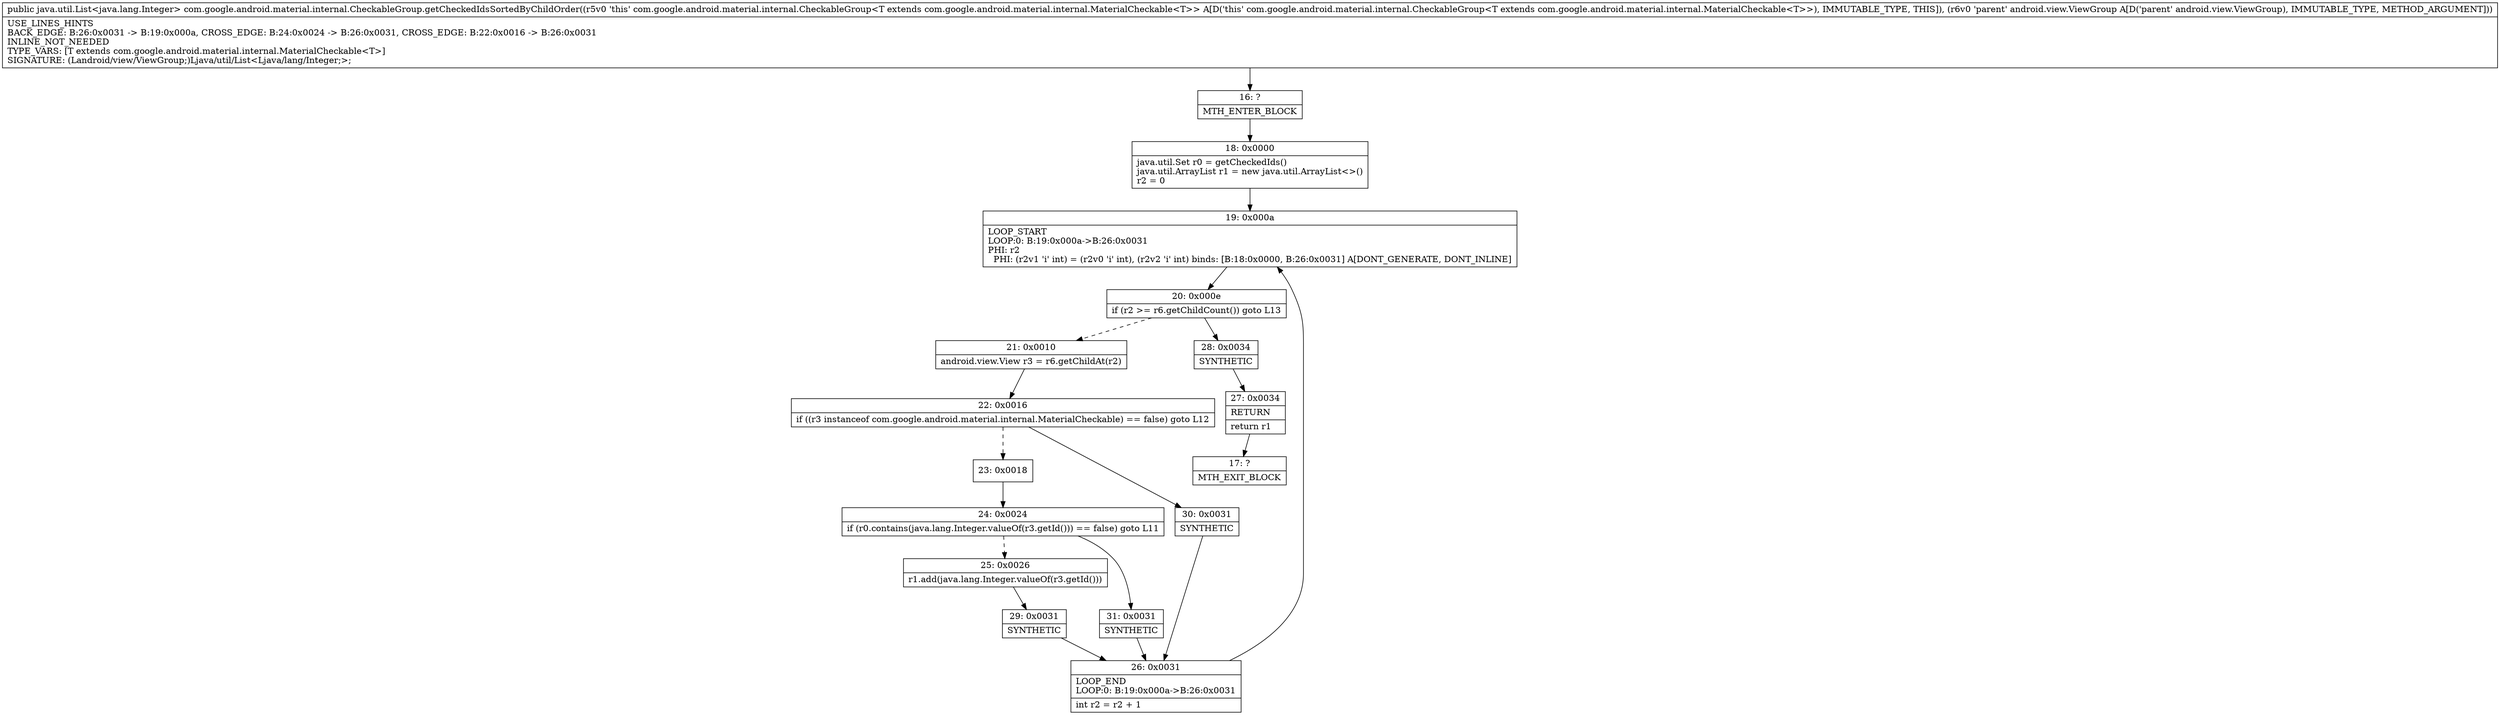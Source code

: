 digraph "CFG forcom.google.android.material.internal.CheckableGroup.getCheckedIdsSortedByChildOrder(Landroid\/view\/ViewGroup;)Ljava\/util\/List;" {
Node_16 [shape=record,label="{16\:\ ?|MTH_ENTER_BLOCK\l}"];
Node_18 [shape=record,label="{18\:\ 0x0000|java.util.Set r0 = getCheckedIds()\ljava.util.ArrayList r1 = new java.util.ArrayList\<\>()\lr2 = 0\l}"];
Node_19 [shape=record,label="{19\:\ 0x000a|LOOP_START\lLOOP:0: B:19:0x000a\-\>B:26:0x0031\lPHI: r2 \l  PHI: (r2v1 'i' int) = (r2v0 'i' int), (r2v2 'i' int) binds: [B:18:0x0000, B:26:0x0031] A[DONT_GENERATE, DONT_INLINE]\l}"];
Node_20 [shape=record,label="{20\:\ 0x000e|if (r2 \>= r6.getChildCount()) goto L13\l}"];
Node_21 [shape=record,label="{21\:\ 0x0010|android.view.View r3 = r6.getChildAt(r2)\l}"];
Node_22 [shape=record,label="{22\:\ 0x0016|if ((r3 instanceof com.google.android.material.internal.MaterialCheckable) == false) goto L12\l}"];
Node_23 [shape=record,label="{23\:\ 0x0018}"];
Node_24 [shape=record,label="{24\:\ 0x0024|if (r0.contains(java.lang.Integer.valueOf(r3.getId())) == false) goto L11\l}"];
Node_25 [shape=record,label="{25\:\ 0x0026|r1.add(java.lang.Integer.valueOf(r3.getId()))\l}"];
Node_29 [shape=record,label="{29\:\ 0x0031|SYNTHETIC\l}"];
Node_26 [shape=record,label="{26\:\ 0x0031|LOOP_END\lLOOP:0: B:19:0x000a\-\>B:26:0x0031\l|int r2 = r2 + 1\l}"];
Node_31 [shape=record,label="{31\:\ 0x0031|SYNTHETIC\l}"];
Node_30 [shape=record,label="{30\:\ 0x0031|SYNTHETIC\l}"];
Node_28 [shape=record,label="{28\:\ 0x0034|SYNTHETIC\l}"];
Node_27 [shape=record,label="{27\:\ 0x0034|RETURN\l|return r1\l}"];
Node_17 [shape=record,label="{17\:\ ?|MTH_EXIT_BLOCK\l}"];
MethodNode[shape=record,label="{public java.util.List\<java.lang.Integer\> com.google.android.material.internal.CheckableGroup.getCheckedIdsSortedByChildOrder((r5v0 'this' com.google.android.material.internal.CheckableGroup\<T extends com.google.android.material.internal.MaterialCheckable\<T\>\> A[D('this' com.google.android.material.internal.CheckableGroup\<T extends com.google.android.material.internal.MaterialCheckable\<T\>\>), IMMUTABLE_TYPE, THIS]), (r6v0 'parent' android.view.ViewGroup A[D('parent' android.view.ViewGroup), IMMUTABLE_TYPE, METHOD_ARGUMENT]))  | USE_LINES_HINTS\lBACK_EDGE: B:26:0x0031 \-\> B:19:0x000a, CROSS_EDGE: B:24:0x0024 \-\> B:26:0x0031, CROSS_EDGE: B:22:0x0016 \-\> B:26:0x0031\lINLINE_NOT_NEEDED\lTYPE_VARS: [T extends com.google.android.material.internal.MaterialCheckable\<T\>]\lSIGNATURE: (Landroid\/view\/ViewGroup;)Ljava\/util\/List\<Ljava\/lang\/Integer;\>;\l}"];
MethodNode -> Node_16;Node_16 -> Node_18;
Node_18 -> Node_19;
Node_19 -> Node_20;
Node_20 -> Node_21[style=dashed];
Node_20 -> Node_28;
Node_21 -> Node_22;
Node_22 -> Node_23[style=dashed];
Node_22 -> Node_30;
Node_23 -> Node_24;
Node_24 -> Node_25[style=dashed];
Node_24 -> Node_31;
Node_25 -> Node_29;
Node_29 -> Node_26;
Node_26 -> Node_19;
Node_31 -> Node_26;
Node_30 -> Node_26;
Node_28 -> Node_27;
Node_27 -> Node_17;
}

